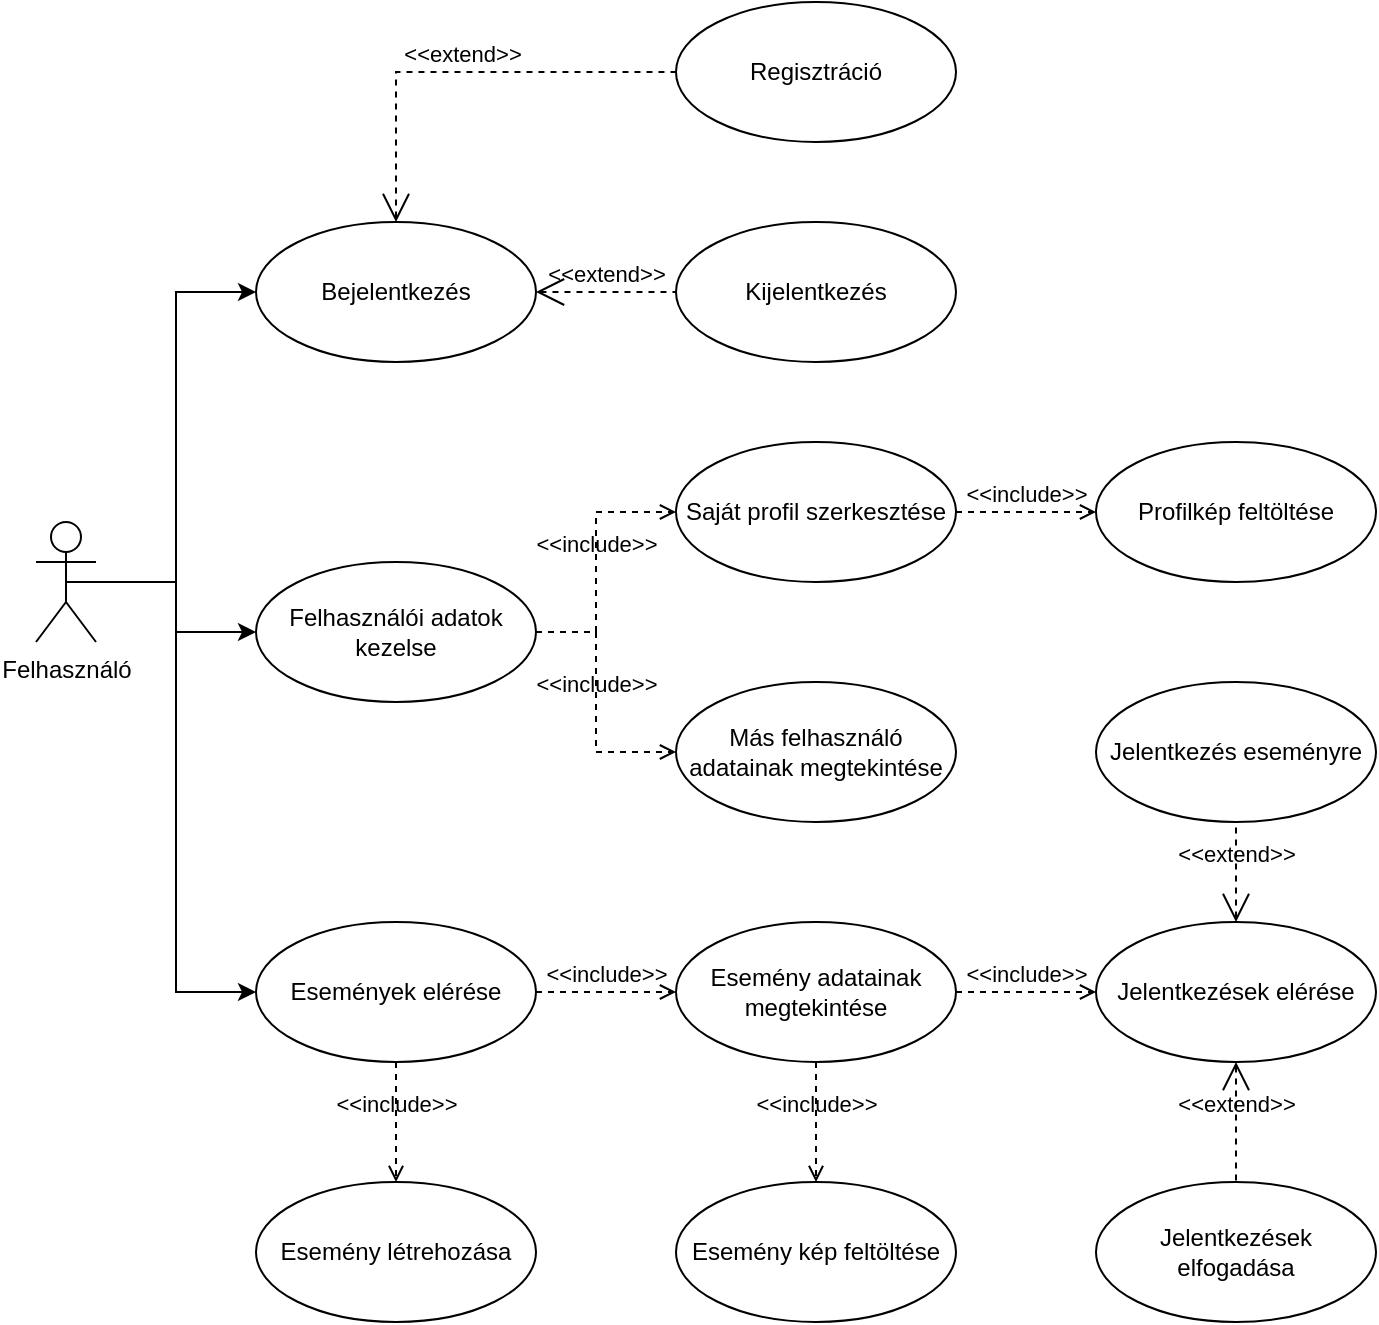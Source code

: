 <mxfile version="15.8.6"><diagram id="FP4VrJGP9HxRv_sUmel3" name="Page-1"><mxGraphModel dx="1298" dy="893" grid="1" gridSize="10" guides="1" tooltips="1" connect="1" arrows="1" fold="1" page="1" pageScale="1" pageWidth="827" pageHeight="1169" math="0" shadow="0"><root><mxCell id="0"/><mxCell id="1" parent="0"/><mxCell id="BA-uOmBQB4myjvQehoDf-15" style="edgeStyle=orthogonalEdgeStyle;rounded=0;orthogonalLoop=1;jettySize=auto;html=1;exitX=0.5;exitY=0.5;exitDx=0;exitDy=0;exitPerimeter=0;entryX=0;entryY=0.5;entryDx=0;entryDy=0;" edge="1" parent="1" source="BA-uOmBQB4myjvQehoDf-1" target="BA-uOmBQB4myjvQehoDf-8"><mxGeometry relative="1" as="geometry"/></mxCell><mxCell id="BA-uOmBQB4myjvQehoDf-19" style="edgeStyle=orthogonalEdgeStyle;rounded=0;orthogonalLoop=1;jettySize=auto;html=1;exitX=0.5;exitY=0.5;exitDx=0;exitDy=0;exitPerimeter=0;entryX=0;entryY=0.5;entryDx=0;entryDy=0;" edge="1" parent="1" source="BA-uOmBQB4myjvQehoDf-1" target="BA-uOmBQB4myjvQehoDf-10"><mxGeometry relative="1" as="geometry"><Array as="points"><mxPoint x="170" y="380"/><mxPoint x="170" y="405"/></Array></mxGeometry></mxCell><mxCell id="BA-uOmBQB4myjvQehoDf-25" style="edgeStyle=orthogonalEdgeStyle;rounded=0;orthogonalLoop=1;jettySize=auto;html=1;exitX=0.5;exitY=0.5;exitDx=0;exitDy=0;exitPerimeter=0;entryX=0;entryY=0.5;entryDx=0;entryDy=0;" edge="1" parent="1" source="BA-uOmBQB4myjvQehoDf-1" target="BA-uOmBQB4myjvQehoDf-24"><mxGeometry relative="1" as="geometry"/></mxCell><mxCell id="BA-uOmBQB4myjvQehoDf-1" value="Felhasználó" style="shape=umlActor;html=1;verticalLabelPosition=bottom;verticalAlign=top;align=center;" vertex="1" parent="1"><mxGeometry x="100" y="350" width="30" height="60" as="geometry"/></mxCell><mxCell id="BA-uOmBQB4myjvQehoDf-5" value="Regisztráció" style="ellipse;whiteSpace=wrap;html=1;" vertex="1" parent="1"><mxGeometry x="420" y="90" width="140" height="70" as="geometry"/></mxCell><mxCell id="BA-uOmBQB4myjvQehoDf-8" value="Bejelentkezés" style="ellipse;whiteSpace=wrap;html=1;" vertex="1" parent="1"><mxGeometry x="210" y="200" width="140" height="70" as="geometry"/></mxCell><mxCell id="BA-uOmBQB4myjvQehoDf-9" value="Kijelentkezés" style="ellipse;whiteSpace=wrap;html=1;" vertex="1" parent="1"><mxGeometry x="420" y="200" width="140" height="70" as="geometry"/></mxCell><mxCell id="BA-uOmBQB4myjvQehoDf-10" value="Felhasználói adatok kezelse" style="ellipse;whiteSpace=wrap;html=1;" vertex="1" parent="1"><mxGeometry x="210" y="370" width="140" height="70" as="geometry"/></mxCell><mxCell id="BA-uOmBQB4myjvQehoDf-11" value="Profilkép feltöltése" style="ellipse;whiteSpace=wrap;html=1;" vertex="1" parent="1"><mxGeometry x="630" y="310" width="140" height="70" as="geometry"/></mxCell><mxCell id="BA-uOmBQB4myjvQehoDf-12" value="Esemény létrehozása" style="ellipse;whiteSpace=wrap;html=1;" vertex="1" parent="1"><mxGeometry x="210" y="680" width="140" height="70" as="geometry"/></mxCell><mxCell id="BA-uOmBQB4myjvQehoDf-13" value="Jelentkezés eseményre" style="ellipse;whiteSpace=wrap;html=1;" vertex="1" parent="1"><mxGeometry x="630" y="430" width="140" height="70" as="geometry"/></mxCell><mxCell id="BA-uOmBQB4myjvQehoDf-17" value="&amp;lt;&amp;lt;extend&amp;gt;&amp;gt;" style="edgeStyle=none;html=1;startArrow=open;endArrow=none;startSize=12;verticalAlign=bottom;dashed=1;labelBackgroundColor=none;rounded=0;entryX=0;entryY=0.5;entryDx=0;entryDy=0;exitX=0.5;exitY=0;exitDx=0;exitDy=0;" edge="1" parent="1" source="BA-uOmBQB4myjvQehoDf-8" target="BA-uOmBQB4myjvQehoDf-5"><mxGeometry width="160" relative="1" as="geometry"><mxPoint x="120" y="380" as="sourcePoint"/><mxPoint x="280" y="380" as="targetPoint"/><Array as="points"><mxPoint x="280" y="125"/></Array></mxGeometry></mxCell><mxCell id="BA-uOmBQB4myjvQehoDf-18" value="&amp;lt;&amp;lt;extend&amp;gt;&amp;gt;" style="edgeStyle=none;html=1;startArrow=open;endArrow=none;startSize=12;verticalAlign=bottom;dashed=1;labelBackgroundColor=none;rounded=0;entryX=0;entryY=0.5;entryDx=0;entryDy=0;exitX=1;exitY=0.5;exitDx=0;exitDy=0;" edge="1" parent="1" source="BA-uOmBQB4myjvQehoDf-8" target="BA-uOmBQB4myjvQehoDf-9"><mxGeometry width="160" relative="1" as="geometry"><mxPoint x="120" y="380" as="sourcePoint"/><mxPoint x="280" y="380" as="targetPoint"/></mxGeometry></mxCell><mxCell id="BA-uOmBQB4myjvQehoDf-20" value="Saját profil szerkesztése" style="ellipse;whiteSpace=wrap;html=1;" vertex="1" parent="1"><mxGeometry x="420" y="310" width="140" height="70" as="geometry"/></mxCell><mxCell id="BA-uOmBQB4myjvQehoDf-21" value="&amp;lt;&amp;lt;include&amp;gt;&amp;gt;" style="edgeStyle=none;html=1;endArrow=open;verticalAlign=bottom;dashed=1;labelBackgroundColor=none;rounded=0;exitX=1;exitY=0.5;exitDx=0;exitDy=0;entryX=0;entryY=0.5;entryDx=0;entryDy=0;" edge="1" parent="1" source="BA-uOmBQB4myjvQehoDf-10" target="BA-uOmBQB4myjvQehoDf-20"><mxGeometry width="160" relative="1" as="geometry"><mxPoint x="120" y="450" as="sourcePoint"/><mxPoint x="280" y="450" as="targetPoint"/><Array as="points"><mxPoint x="380" y="405"/><mxPoint x="380" y="345"/></Array></mxGeometry></mxCell><mxCell id="BA-uOmBQB4myjvQehoDf-23" value="&amp;lt;&amp;lt;include&amp;gt;&amp;gt;" style="edgeStyle=none;html=1;endArrow=open;verticalAlign=bottom;dashed=1;labelBackgroundColor=none;rounded=0;entryX=0;entryY=0.5;entryDx=0;entryDy=0;exitX=1;exitY=0.5;exitDx=0;exitDy=0;" edge="1" parent="1" source="BA-uOmBQB4myjvQehoDf-20" target="BA-uOmBQB4myjvQehoDf-11"><mxGeometry width="160" relative="1" as="geometry"><mxPoint x="120" y="450" as="sourcePoint"/><mxPoint x="280" y="450" as="targetPoint"/></mxGeometry></mxCell><mxCell id="BA-uOmBQB4myjvQehoDf-24" value="Események elérése" style="ellipse;whiteSpace=wrap;html=1;" vertex="1" parent="1"><mxGeometry x="210" y="550" width="140" height="70" as="geometry"/></mxCell><mxCell id="BA-uOmBQB4myjvQehoDf-26" value="Más felhasználó adatainak megtekintése" style="ellipse;whiteSpace=wrap;html=1;" vertex="1" parent="1"><mxGeometry x="420" y="430" width="140" height="70" as="geometry"/></mxCell><mxCell id="BA-uOmBQB4myjvQehoDf-27" value="&amp;lt;&amp;lt;include&amp;gt;&amp;gt;" style="edgeStyle=none;html=1;endArrow=open;verticalAlign=bottom;dashed=1;labelBackgroundColor=none;rounded=0;entryX=0;entryY=0.5;entryDx=0;entryDy=0;exitX=1;exitY=0.5;exitDx=0;exitDy=0;" edge="1" parent="1" source="BA-uOmBQB4myjvQehoDf-10" target="BA-uOmBQB4myjvQehoDf-26"><mxGeometry width="160" relative="1" as="geometry"><mxPoint x="120" y="450" as="sourcePoint"/><mxPoint x="280" y="450" as="targetPoint"/><Array as="points"><mxPoint x="380" y="405"/><mxPoint x="380" y="465"/></Array></mxGeometry></mxCell><mxCell id="BA-uOmBQB4myjvQehoDf-28" value="Esemény adatainak megtekintése" style="ellipse;whiteSpace=wrap;html=1;" vertex="1" parent="1"><mxGeometry x="420" y="550" width="140" height="70" as="geometry"/></mxCell><mxCell id="BA-uOmBQB4myjvQehoDf-29" value="&amp;lt;&amp;lt;include&amp;gt;&amp;gt;" style="edgeStyle=none;html=1;endArrow=open;verticalAlign=bottom;dashed=1;labelBackgroundColor=none;rounded=0;entryX=0;entryY=0.5;entryDx=0;entryDy=0;exitX=1;exitY=0.5;exitDx=0;exitDy=0;" edge="1" parent="1" source="BA-uOmBQB4myjvQehoDf-24" target="BA-uOmBQB4myjvQehoDf-28"><mxGeometry width="160" relative="1" as="geometry"><mxPoint x="120" y="450" as="sourcePoint"/><mxPoint x="280" y="450" as="targetPoint"/></mxGeometry></mxCell><mxCell id="BA-uOmBQB4myjvQehoDf-30" value="&amp;lt;&amp;lt;include&amp;gt;&amp;gt;" style="edgeStyle=none;html=1;endArrow=open;verticalAlign=bottom;dashed=1;labelBackgroundColor=none;rounded=0;entryX=0.5;entryY=0;entryDx=0;entryDy=0;exitX=0.5;exitY=1;exitDx=0;exitDy=0;" edge="1" parent="1" source="BA-uOmBQB4myjvQehoDf-24" target="BA-uOmBQB4myjvQehoDf-12"><mxGeometry width="160" relative="1" as="geometry"><mxPoint x="120" y="450" as="sourcePoint"/><mxPoint x="280" y="450" as="targetPoint"/></mxGeometry></mxCell><mxCell id="BA-uOmBQB4myjvQehoDf-32" value="Jelentkezések elfogadása" style="ellipse;whiteSpace=wrap;html=1;" vertex="1" parent="1"><mxGeometry x="630" y="680" width="140" height="70" as="geometry"/></mxCell><mxCell id="BA-uOmBQB4myjvQehoDf-33" value="&amp;lt;&amp;lt;extend&amp;gt;&amp;gt;" style="edgeStyle=none;html=1;startArrow=open;endArrow=none;startSize=12;verticalAlign=bottom;dashed=1;labelBackgroundColor=none;rounded=0;entryX=0.5;entryY=0;entryDx=0;entryDy=0;exitX=0.5;exitY=1;exitDx=0;exitDy=0;" edge="1" parent="1" source="BA-uOmBQB4myjvQehoDf-36" target="BA-uOmBQB4myjvQehoDf-32"><mxGeometry width="160" relative="1" as="geometry"><mxPoint x="100" y="450" as="sourcePoint"/><mxPoint x="260" y="450" as="targetPoint"/></mxGeometry></mxCell><mxCell id="BA-uOmBQB4myjvQehoDf-34" value="Esemény kép feltöltése" style="ellipse;whiteSpace=wrap;html=1;" vertex="1" parent="1"><mxGeometry x="420" y="680" width="140" height="70" as="geometry"/></mxCell><mxCell id="BA-uOmBQB4myjvQehoDf-35" value="&amp;lt;&amp;lt;include&amp;gt;&amp;gt;" style="edgeStyle=none;html=1;endArrow=open;verticalAlign=bottom;dashed=1;labelBackgroundColor=none;rounded=0;exitX=0.5;exitY=1;exitDx=0;exitDy=0;entryX=0.5;entryY=0;entryDx=0;entryDy=0;" edge="1" parent="1" source="BA-uOmBQB4myjvQehoDf-28" target="BA-uOmBQB4myjvQehoDf-34"><mxGeometry width="160" relative="1" as="geometry"><mxPoint x="120" y="450" as="sourcePoint"/><mxPoint x="280" y="450" as="targetPoint"/></mxGeometry></mxCell><mxCell id="BA-uOmBQB4myjvQehoDf-36" value="Jelentkezések elérése" style="ellipse;whiteSpace=wrap;html=1;" vertex="1" parent="1"><mxGeometry x="630" y="550" width="140" height="70" as="geometry"/></mxCell><mxCell id="BA-uOmBQB4myjvQehoDf-37" value="&amp;lt;&amp;lt;extend&amp;gt;&amp;gt;" style="edgeStyle=none;html=1;startArrow=open;endArrow=none;startSize=12;verticalAlign=bottom;dashed=1;labelBackgroundColor=none;rounded=0;exitX=0.5;exitY=0;exitDx=0;exitDy=0;entryX=0.5;entryY=1;entryDx=0;entryDy=0;" edge="1" parent="1" source="BA-uOmBQB4myjvQehoDf-36" target="BA-uOmBQB4myjvQehoDf-13"><mxGeometry width="160" relative="1" as="geometry"><mxPoint x="110" y="450" as="sourcePoint"/><mxPoint x="270" y="450" as="targetPoint"/></mxGeometry></mxCell><mxCell id="BA-uOmBQB4myjvQehoDf-38" value="&amp;lt;&amp;lt;include&amp;gt;&amp;gt;" style="edgeStyle=none;html=1;endArrow=open;verticalAlign=bottom;dashed=1;labelBackgroundColor=none;rounded=0;entryX=0;entryY=0.5;entryDx=0;entryDy=0;exitX=1;exitY=0.5;exitDx=0;exitDy=0;" edge="1" parent="1" source="BA-uOmBQB4myjvQehoDf-28" target="BA-uOmBQB4myjvQehoDf-36"><mxGeometry width="160" relative="1" as="geometry"><mxPoint x="120" y="450" as="sourcePoint"/><mxPoint x="280" y="450" as="targetPoint"/></mxGeometry></mxCell></root></mxGraphModel></diagram></mxfile>